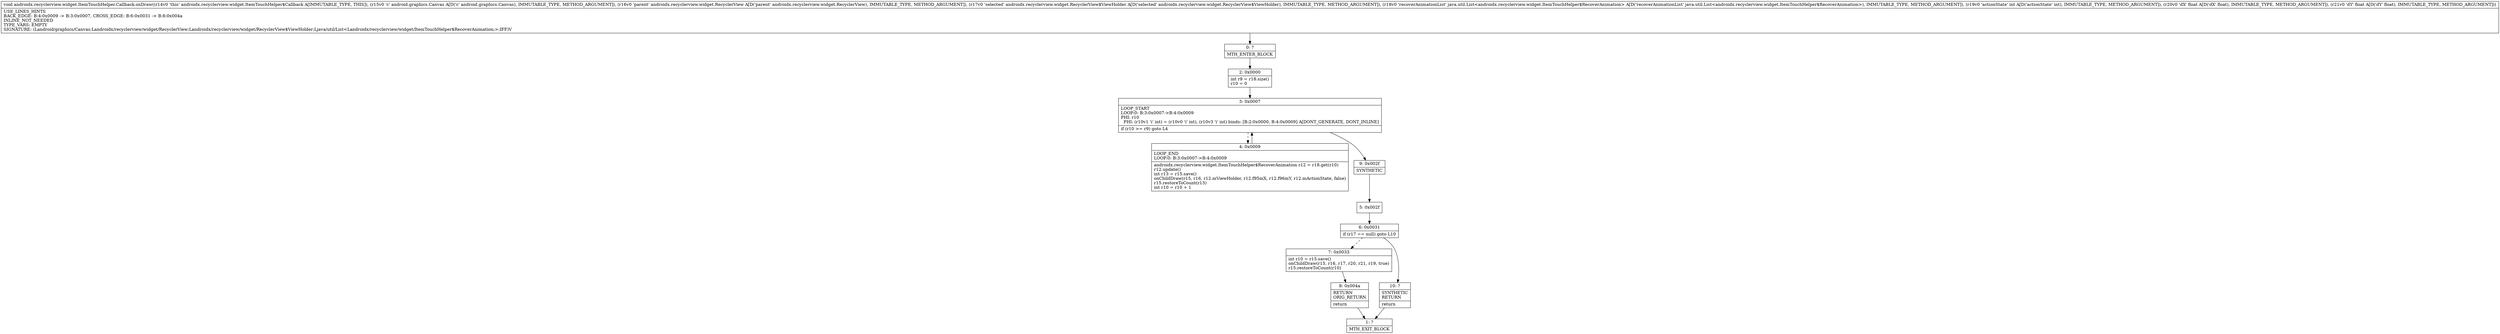 digraph "CFG forandroidx.recyclerview.widget.ItemTouchHelper.Callback.onDraw(Landroid\/graphics\/Canvas;Landroidx\/recyclerview\/widget\/RecyclerView;Landroidx\/recyclerview\/widget\/RecyclerView$ViewHolder;Ljava\/util\/List;IFF)V" {
Node_0 [shape=record,label="{0\:\ ?|MTH_ENTER_BLOCK\l}"];
Node_2 [shape=record,label="{2\:\ 0x0000|int r9 = r18.size()\lr10 = 0\l}"];
Node_3 [shape=record,label="{3\:\ 0x0007|LOOP_START\lLOOP:0: B:3:0x0007\-\>B:4:0x0009\lPHI: r10 \l  PHI: (r10v1 'i' int) = (r10v0 'i' int), (r10v3 'i' int) binds: [B:2:0x0000, B:4:0x0009] A[DONT_GENERATE, DONT_INLINE]\l|if (r10 \>= r9) goto L4\l}"];
Node_4 [shape=record,label="{4\:\ 0x0009|LOOP_END\lLOOP:0: B:3:0x0007\-\>B:4:0x0009\l|androidx.recyclerview.widget.ItemTouchHelper$RecoverAnimation r12 = r18.get(r10)\lr12.update()\lint r13 = r15.save()\lonChildDraw(r15, r16, r12.mViewHolder, r12.f95mX, r12.f96mY, r12.mActionState, false)\lr15.restoreToCount(r13)\lint r10 = r10 + 1\l}"];
Node_9 [shape=record,label="{9\:\ 0x002f|SYNTHETIC\l}"];
Node_5 [shape=record,label="{5\:\ 0x002f}"];
Node_6 [shape=record,label="{6\:\ 0x0031|if (r17 == null) goto L10\l}"];
Node_7 [shape=record,label="{7\:\ 0x0033|int r10 = r15.save()\lonChildDraw(r15, r16, r17, r20, r21, r19, true)\lr15.restoreToCount(r10)\l}"];
Node_8 [shape=record,label="{8\:\ 0x004a|RETURN\lORIG_RETURN\l|return\l}"];
Node_1 [shape=record,label="{1\:\ ?|MTH_EXIT_BLOCK\l}"];
Node_10 [shape=record,label="{10\:\ ?|SYNTHETIC\lRETURN\l|return\l}"];
MethodNode[shape=record,label="{void androidx.recyclerview.widget.ItemTouchHelper.Callback.onDraw((r14v0 'this' androidx.recyclerview.widget.ItemTouchHelper$Callback A[IMMUTABLE_TYPE, THIS]), (r15v0 'c' android.graphics.Canvas A[D('c' android.graphics.Canvas), IMMUTABLE_TYPE, METHOD_ARGUMENT]), (r16v0 'parent' androidx.recyclerview.widget.RecyclerView A[D('parent' androidx.recyclerview.widget.RecyclerView), IMMUTABLE_TYPE, METHOD_ARGUMENT]), (r17v0 'selected' androidx.recyclerview.widget.RecyclerView$ViewHolder A[D('selected' androidx.recyclerview.widget.RecyclerView$ViewHolder), IMMUTABLE_TYPE, METHOD_ARGUMENT]), (r18v0 'recoverAnimationList' java.util.List\<androidx.recyclerview.widget.ItemTouchHelper$RecoverAnimation\> A[D('recoverAnimationList' java.util.List\<androidx.recyclerview.widget.ItemTouchHelper$RecoverAnimation\>), IMMUTABLE_TYPE, METHOD_ARGUMENT]), (r19v0 'actionState' int A[D('actionState' int), IMMUTABLE_TYPE, METHOD_ARGUMENT]), (r20v0 'dX' float A[D('dX' float), IMMUTABLE_TYPE, METHOD_ARGUMENT]), (r21v0 'dY' float A[D('dY' float), IMMUTABLE_TYPE, METHOD_ARGUMENT]))  | USE_LINES_HINTS\lBACK_EDGE: B:4:0x0009 \-\> B:3:0x0007, CROSS_EDGE: B:6:0x0031 \-\> B:8:0x004a\lINLINE_NOT_NEEDED\lTYPE_VARS: EMPTY\lSIGNATURE: (Landroid\/graphics\/Canvas;Landroidx\/recyclerview\/widget\/RecyclerView;Landroidx\/recyclerview\/widget\/RecyclerView$ViewHolder;Ljava\/util\/List\<Landroidx\/recyclerview\/widget\/ItemTouchHelper$RecoverAnimation;\>;IFF)V\l}"];
MethodNode -> Node_0;Node_0 -> Node_2;
Node_2 -> Node_3;
Node_3 -> Node_4[style=dashed];
Node_3 -> Node_9;
Node_4 -> Node_3;
Node_9 -> Node_5;
Node_5 -> Node_6;
Node_6 -> Node_7[style=dashed];
Node_6 -> Node_10;
Node_7 -> Node_8;
Node_8 -> Node_1;
Node_10 -> Node_1;
}

